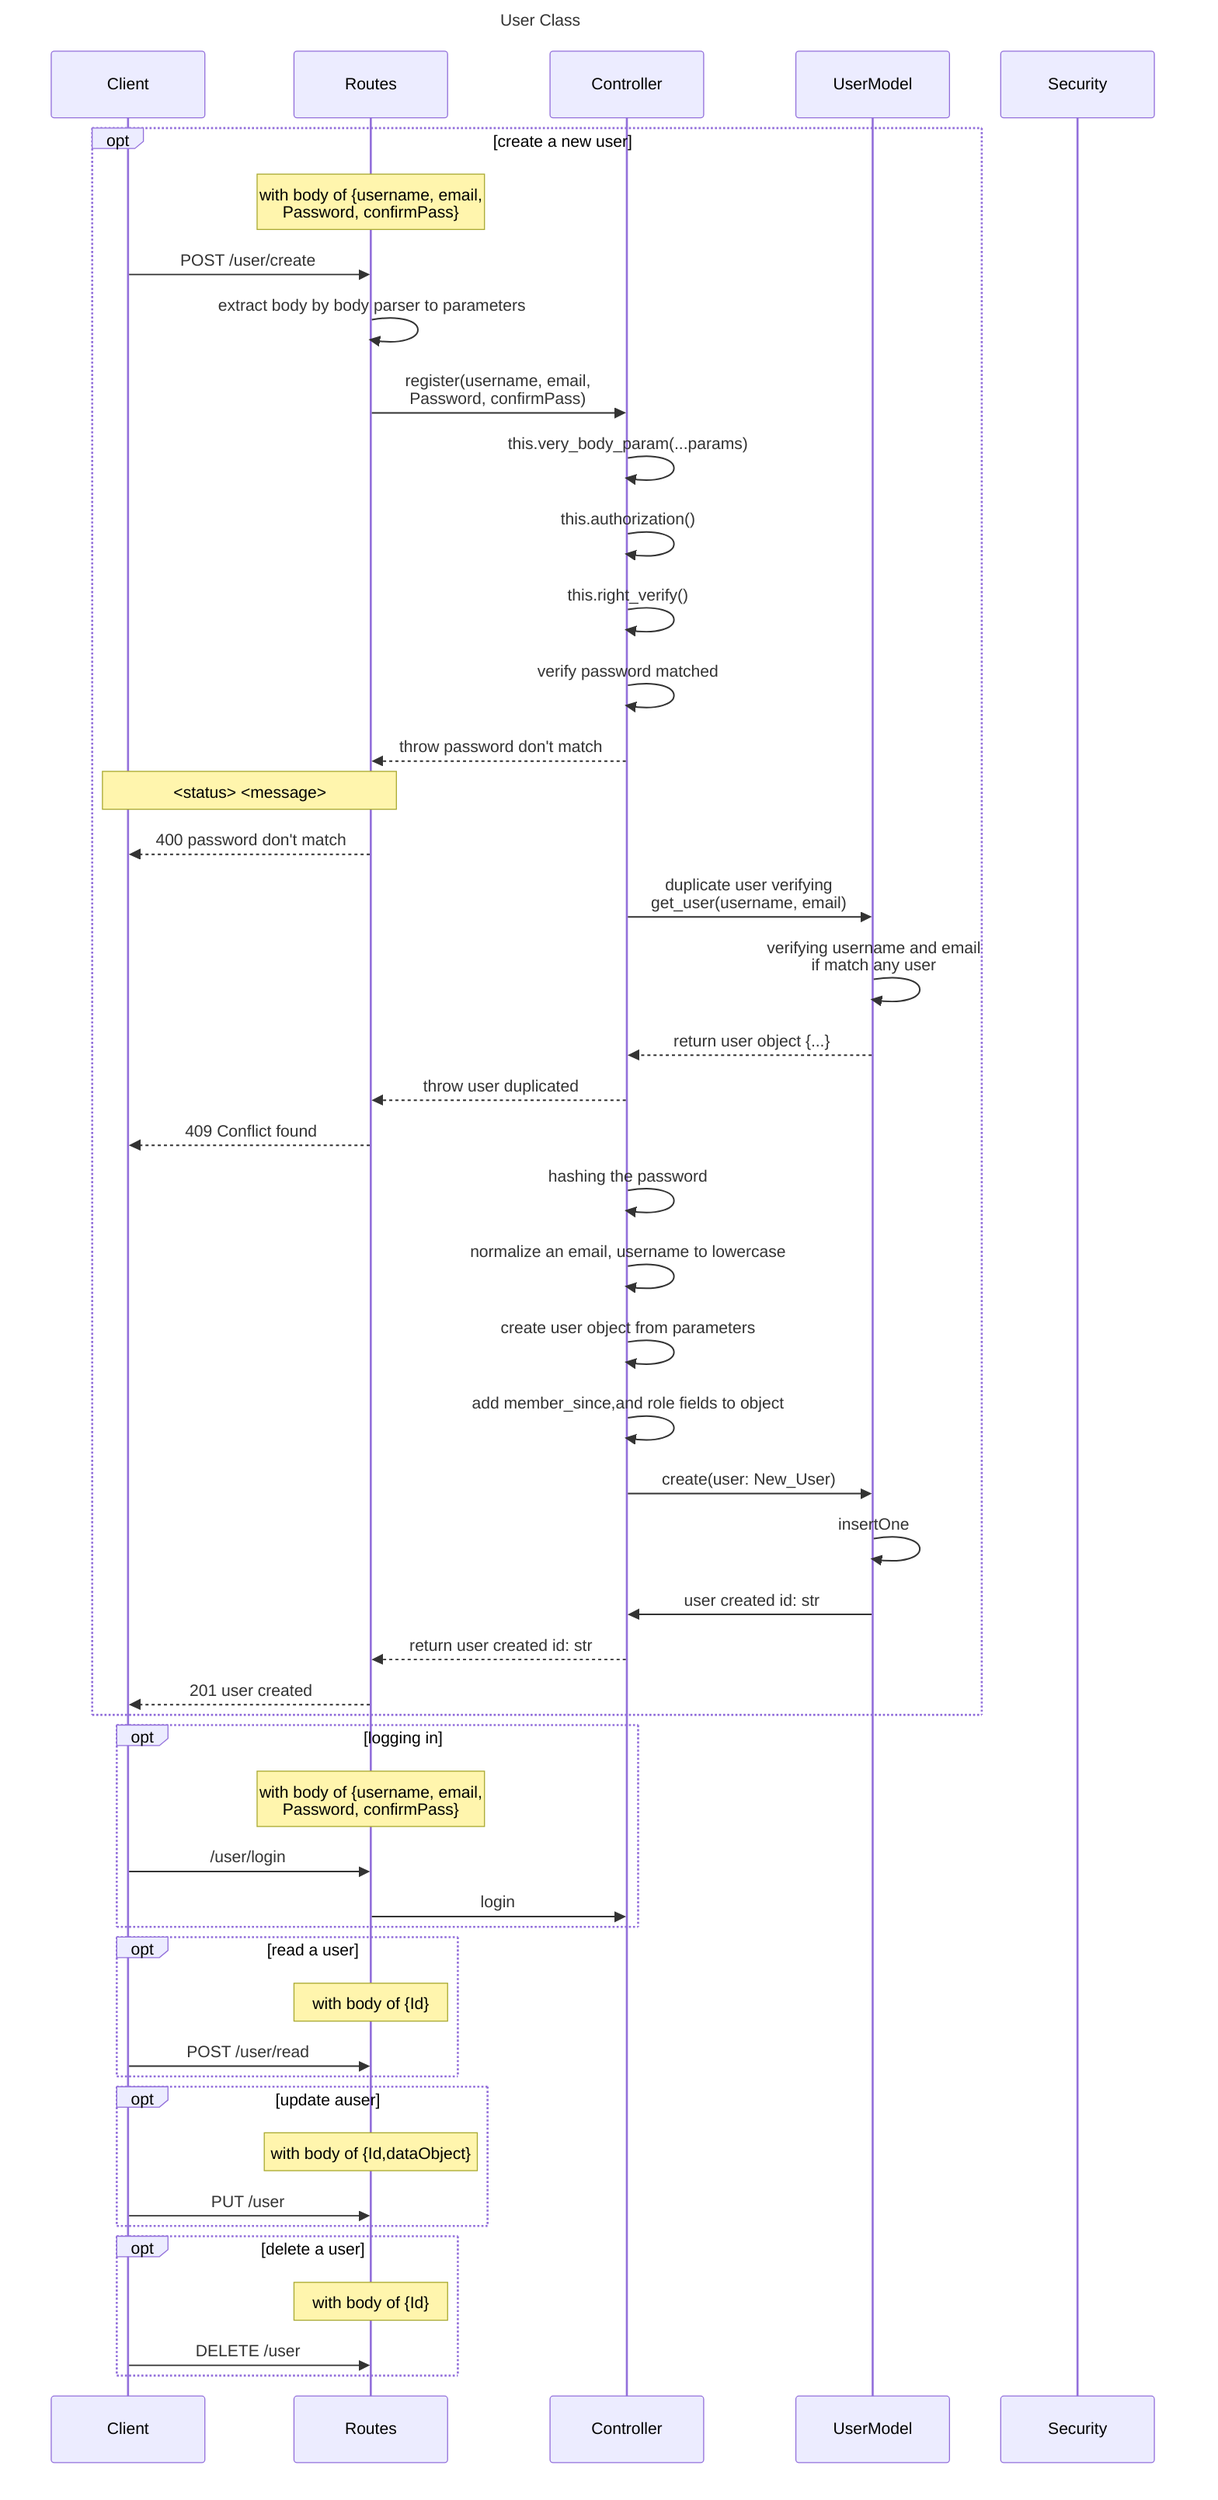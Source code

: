 sequenceDiagram
    title User Class
    participant Client
    participant Routes
    participant Controller
    participant UserModel
    participant Security
    

    opt create a new user
        Note over Routes: with body of {username, email,<br/>Password, confirmPass}
        Client->>Routes: POST /user/create
        Routes->>Routes: extract body by body parser to parameters
        Routes->>Controller: register(username, email,<br>Password, confirmPass)
        Controller->>Controller: this.very_body_param(...params)
        Controller->>Controller: this.authorization()
        Controller->>Controller: this.right_verify()
        Controller->>Controller: verify password matched
        Controller-->>Routes: throw password don't match
        Note over Routes,Client: <status> <message>
        Routes-->>Client: 400 password don't match 
        Controller->>UserModel: duplicate user verifying<br>get_user(username, email)
        UserModel->>UserModel: verifying username and email<br> if match any user
        UserModel-->>Controller: return user object {...}
        Controller-->>Routes: throw user duplicated
        Routes-->>Client: 409 Conflict found
        Controller->>Controller: hashing the password
        Controller->>Controller: normalize an email, username to lowercase
        Controller->>Controller: create user object from parameters
        Controller->>Controller: add member_since,and role fields to object
        Controller->>UserModel: create(user: New_User)
        UserModel->>UserModel: insertOne
        UserModel->>Controller: user created id: str
        Controller-->>Routes: return user created id: str
        Routes-->>Client: 201 user created
    end
    opt logging in
        Note over Routes: with body of {username, email,<br/>Password, confirmPass}
        Client->>Routes: /user/login
        Routes->>Controller: login
    end
    opt read a user
        Note over Routes: with body of {Id}
        Client->>Routes: POST /user/read
    end
    opt update auser
        Note over Routes: with body of {Id,dataObject}
        Client->>Routes: PUT /user
    end
    opt delete a user
        Note over Routes: with body of {Id}
        Client->>Routes: DELETE /user
    end